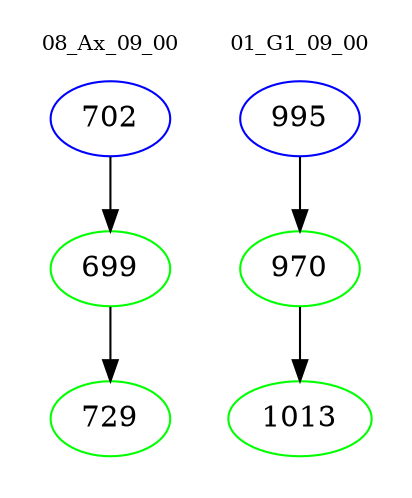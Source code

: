 digraph{
subgraph cluster_0 {
color = white
label = "08_Ax_09_00";
fontsize=10;
T0_702 [label="702", color="blue"]
T0_702 -> T0_699 [color="black"]
T0_699 [label="699", color="green"]
T0_699 -> T0_729 [color="black"]
T0_729 [label="729", color="green"]
}
subgraph cluster_1 {
color = white
label = "01_G1_09_00";
fontsize=10;
T1_995 [label="995", color="blue"]
T1_995 -> T1_970 [color="black"]
T1_970 [label="970", color="green"]
T1_970 -> T1_1013 [color="black"]
T1_1013 [label="1013", color="green"]
}
}
